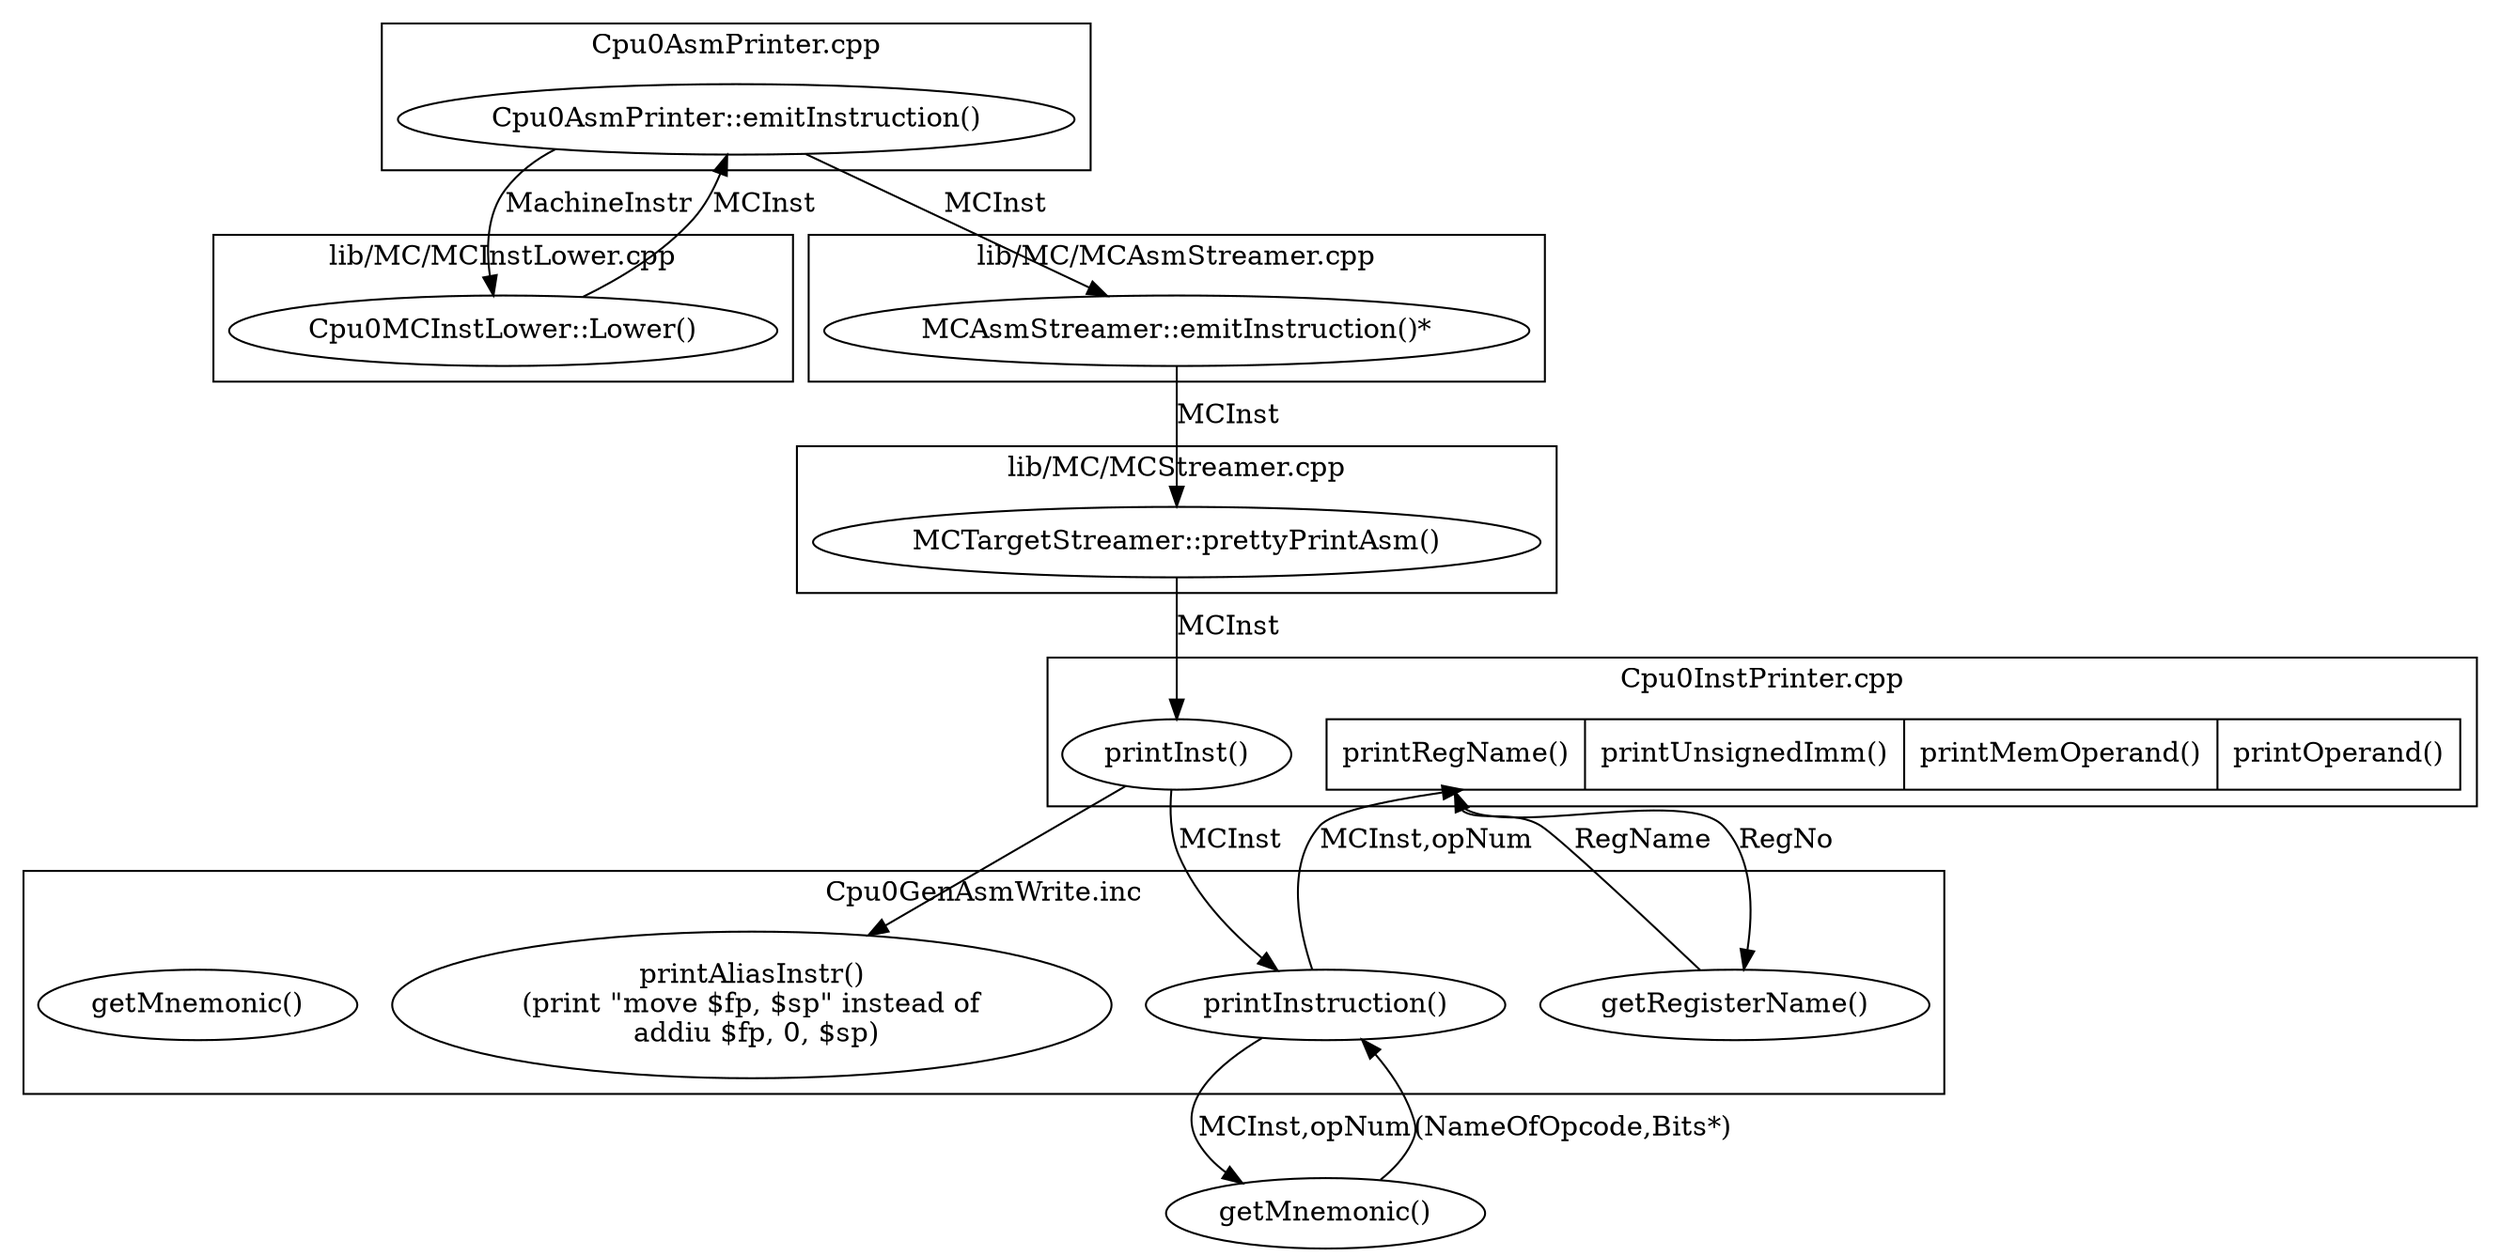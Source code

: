 digraph G {
  rankdir=TB;
  E1 -> E2 [label="MachineInstr"];
  E2 -> E1 [label="MCInst"];
  E1 -> E3 [label="MCInst"];
  E3 -> "MCTargetStreamer::prettyPrintAsm()" [label="MCInst"];
  "MCTargetStreamer::prettyPrintAsm()" -> "printInst()" [label="MCInst"];
  "printInst()" -> "printInstruction()" [label="MCInst"];
  "printInstruction()" -> "getMnemonic()" [label="MCInst,opNum"];
  "getMnemonic()" -> "printInstruction()" [label="(NameOfOpcode,Bits*)"];
  "printInstruction()" -> POP [label="MCInst,opNum"];
  POP:P1 -> "getRegisterName()" [label="RegNo"];
  "getRegisterName()" -> POP:P1 [label="RegName"];
  "printInst()" -> "printAliasInstr()";
  subgraph clusterCpu0Asm {
    label = "Cpu0AsmPrinter.cpp";
    E1 [label="Cpu0AsmPrinter::emitInstruction()"];
  }
  subgraph clusterMCInstLower {
    label = "lib/MC/MCInstLower.cpp";
    E2 [label="Cpu0MCInstLower::Lower()"];
  }
  subgraph clusterMCAsm {
    label = "lib/MC/MCAsmStreamer.cpp";
    E3 [label="MCAsmStreamer::emitInstruction()*"];
  }
  subgraph clusterMC {
    label = "lib/MC/MCStreamer.cpp";
    "MCTargetStreamer::prettyPrintAsm()";
  }
  subgraph clusterInc {
    label = "Cpu0GenAsmWrite.inc";
    getMnemonic [label="getMnemonic()"];
    "printInstruction()";
    "getRegisterName()";
    "printAliasInstr()" [label="printAliasInstr()\n (print \"move $fp, $sp\" instead of \n addiu $fp, 0, $sp)\n"];
  }
  subgraph clusterCpu0InstPrinter {
    label = "Cpu0InstPrinter.cpp";
    "printInst()";
    POP [label="<P1> printRegName() | printUnsignedImm() | printMemOperand() | printOperand()", shape=record];
  }
//  label = "Figure: The flow of printing assembly and calling between Cpu0InstPrinter.cpp and Cpu0GenAsmWrite.inc";
}
  
